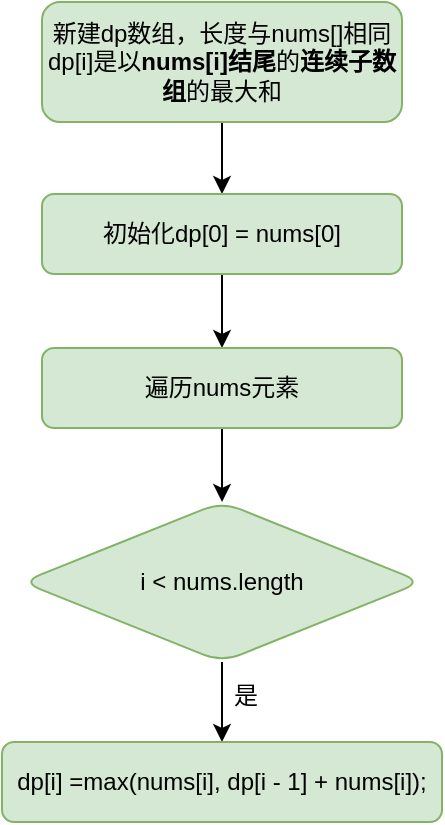 <mxfile version="17.4.6" type="github">
  <diagram id="vW2YhJrZi2cBQ3EgaOuf" name="第 1 页">
    <mxGraphModel dx="313" dy="174" grid="1" gridSize="10" guides="1" tooltips="1" connect="1" arrows="1" fold="1" page="1" pageScale="1" pageWidth="827" pageHeight="1169" math="0" shadow="0">
      <root>
        <mxCell id="0" />
        <mxCell id="1" parent="0" />
        <mxCell id="00Nbcd-gsiype4ha2fb2-3" value="" style="edgeStyle=orthogonalEdgeStyle;rounded=0;orthogonalLoop=1;jettySize=auto;html=1;" edge="1" parent="1" source="00Nbcd-gsiype4ha2fb2-1" target="00Nbcd-gsiype4ha2fb2-2">
          <mxGeometry relative="1" as="geometry" />
        </mxCell>
        <mxCell id="00Nbcd-gsiype4ha2fb2-1" value="新建dp数组，长度与nums[]相同&lt;br&gt;dp[i]是以&lt;span style=&quot;font-weight: 600&quot; class=&quot;notion-enable-hover&quot;&gt;nums[i]结尾&lt;/span&gt;的&lt;span style=&quot;font-weight: 600&quot; class=&quot;notion-enable-hover&quot;&gt;连续子数组&lt;/span&gt;的最大和" style="rounded=1;whiteSpace=wrap;html=1;fillColor=#d5e8d4;strokeColor=#82b366;" vertex="1" parent="1">
          <mxGeometry x="250" y="50" width="180" height="60" as="geometry" />
        </mxCell>
        <mxCell id="00Nbcd-gsiype4ha2fb2-5" value="" style="edgeStyle=orthogonalEdgeStyle;rounded=0;orthogonalLoop=1;jettySize=auto;html=1;" edge="1" parent="1" source="00Nbcd-gsiype4ha2fb2-2" target="00Nbcd-gsiype4ha2fb2-4">
          <mxGeometry relative="1" as="geometry" />
        </mxCell>
        <mxCell id="00Nbcd-gsiype4ha2fb2-2" value="初始化dp[0] = nums[0]" style="rounded=1;whiteSpace=wrap;html=1;fillColor=#d5e8d4;strokeColor=#82b366;" vertex="1" parent="1">
          <mxGeometry x="250" y="146" width="180" height="40" as="geometry" />
        </mxCell>
        <mxCell id="00Nbcd-gsiype4ha2fb2-7" value="" style="edgeStyle=orthogonalEdgeStyle;rounded=0;orthogonalLoop=1;jettySize=auto;html=1;" edge="1" parent="1" source="00Nbcd-gsiype4ha2fb2-4">
          <mxGeometry relative="1" as="geometry">
            <mxPoint x="340.029" y="300" as="targetPoint" />
          </mxGeometry>
        </mxCell>
        <mxCell id="00Nbcd-gsiype4ha2fb2-4" value="遍历nums元素" style="rounded=1;whiteSpace=wrap;html=1;fillColor=#d5e8d4;strokeColor=#82b366;" vertex="1" parent="1">
          <mxGeometry x="250" y="223" width="180" height="40" as="geometry" />
        </mxCell>
        <mxCell id="00Nbcd-gsiype4ha2fb2-10" value="" style="edgeStyle=orthogonalEdgeStyle;rounded=0;orthogonalLoop=1;jettySize=auto;html=1;" edge="1" parent="1" source="00Nbcd-gsiype4ha2fb2-8" target="00Nbcd-gsiype4ha2fb2-9">
          <mxGeometry relative="1" as="geometry" />
        </mxCell>
        <mxCell id="00Nbcd-gsiype4ha2fb2-8" value="i &amp;lt; nums.length" style="rhombus;whiteSpace=wrap;html=1;fillColor=#d5e8d4;strokeColor=#82b366;rounded=1;" vertex="1" parent="1">
          <mxGeometry x="240" y="300" width="200" height="80" as="geometry" />
        </mxCell>
        <mxCell id="00Nbcd-gsiype4ha2fb2-9" value="dp[i] =max(nums[i], dp[i - 1] + nums[i]); " style="whiteSpace=wrap;html=1;fillColor=#d5e8d4;strokeColor=#82b366;rounded=1;" vertex="1" parent="1">
          <mxGeometry x="230" y="420" width="220" height="40" as="geometry" />
        </mxCell>
        <mxCell id="00Nbcd-gsiype4ha2fb2-11" value="是" style="text;html=1;strokeColor=none;fillColor=none;align=center;verticalAlign=middle;whiteSpace=wrap;rounded=0;" vertex="1" parent="1">
          <mxGeometry x="322" y="382" width="60" height="30" as="geometry" />
        </mxCell>
      </root>
    </mxGraphModel>
  </diagram>
</mxfile>
